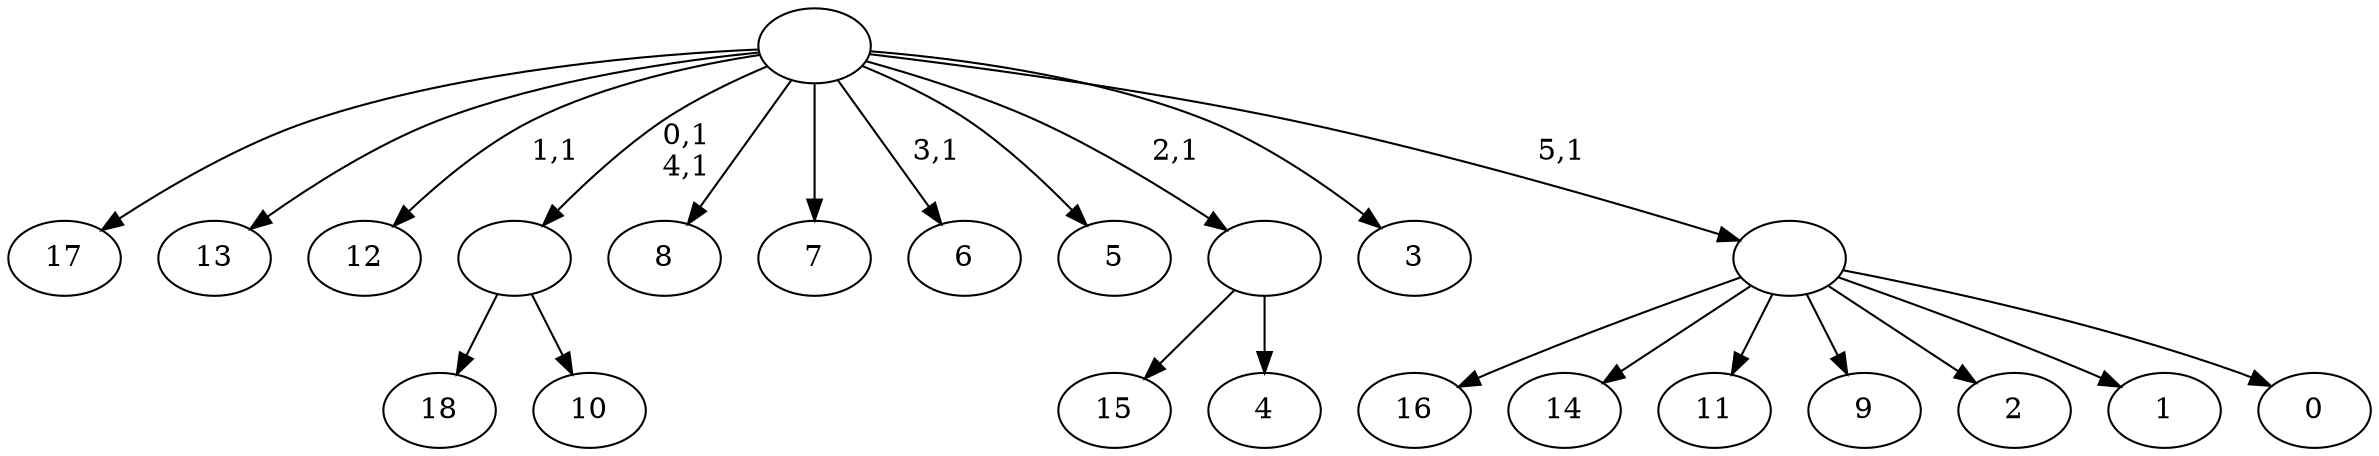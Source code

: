 digraph T {
	25 [label="18"]
	24 [label="17"]
	23 [label="16"]
	22 [label="15"]
	21 [label="14"]
	20 [label="13"]
	19 [label="12"]
	17 [label="11"]
	16 [label="10"]
	15 [label=""]
	13 [label="9"]
	12 [label="8"]
	11 [label="7"]
	10 [label="6"]
	8 [label="5"]
	7 [label="4"]
	6 [label=""]
	5 [label="3"]
	4 [label="2"]
	3 [label="1"]
	2 [label="0"]
	1 [label=""]
	0 [label=""]
	15 -> 25 [label=""]
	15 -> 16 [label=""]
	6 -> 22 [label=""]
	6 -> 7 [label=""]
	1 -> 23 [label=""]
	1 -> 21 [label=""]
	1 -> 17 [label=""]
	1 -> 13 [label=""]
	1 -> 4 [label=""]
	1 -> 3 [label=""]
	1 -> 2 [label=""]
	0 -> 10 [label="3,1"]
	0 -> 15 [label="0,1\n4,1"]
	0 -> 19 [label="1,1"]
	0 -> 24 [label=""]
	0 -> 20 [label=""]
	0 -> 12 [label=""]
	0 -> 11 [label=""]
	0 -> 8 [label=""]
	0 -> 6 [label="2,1"]
	0 -> 5 [label=""]
	0 -> 1 [label="5,1"]
}
